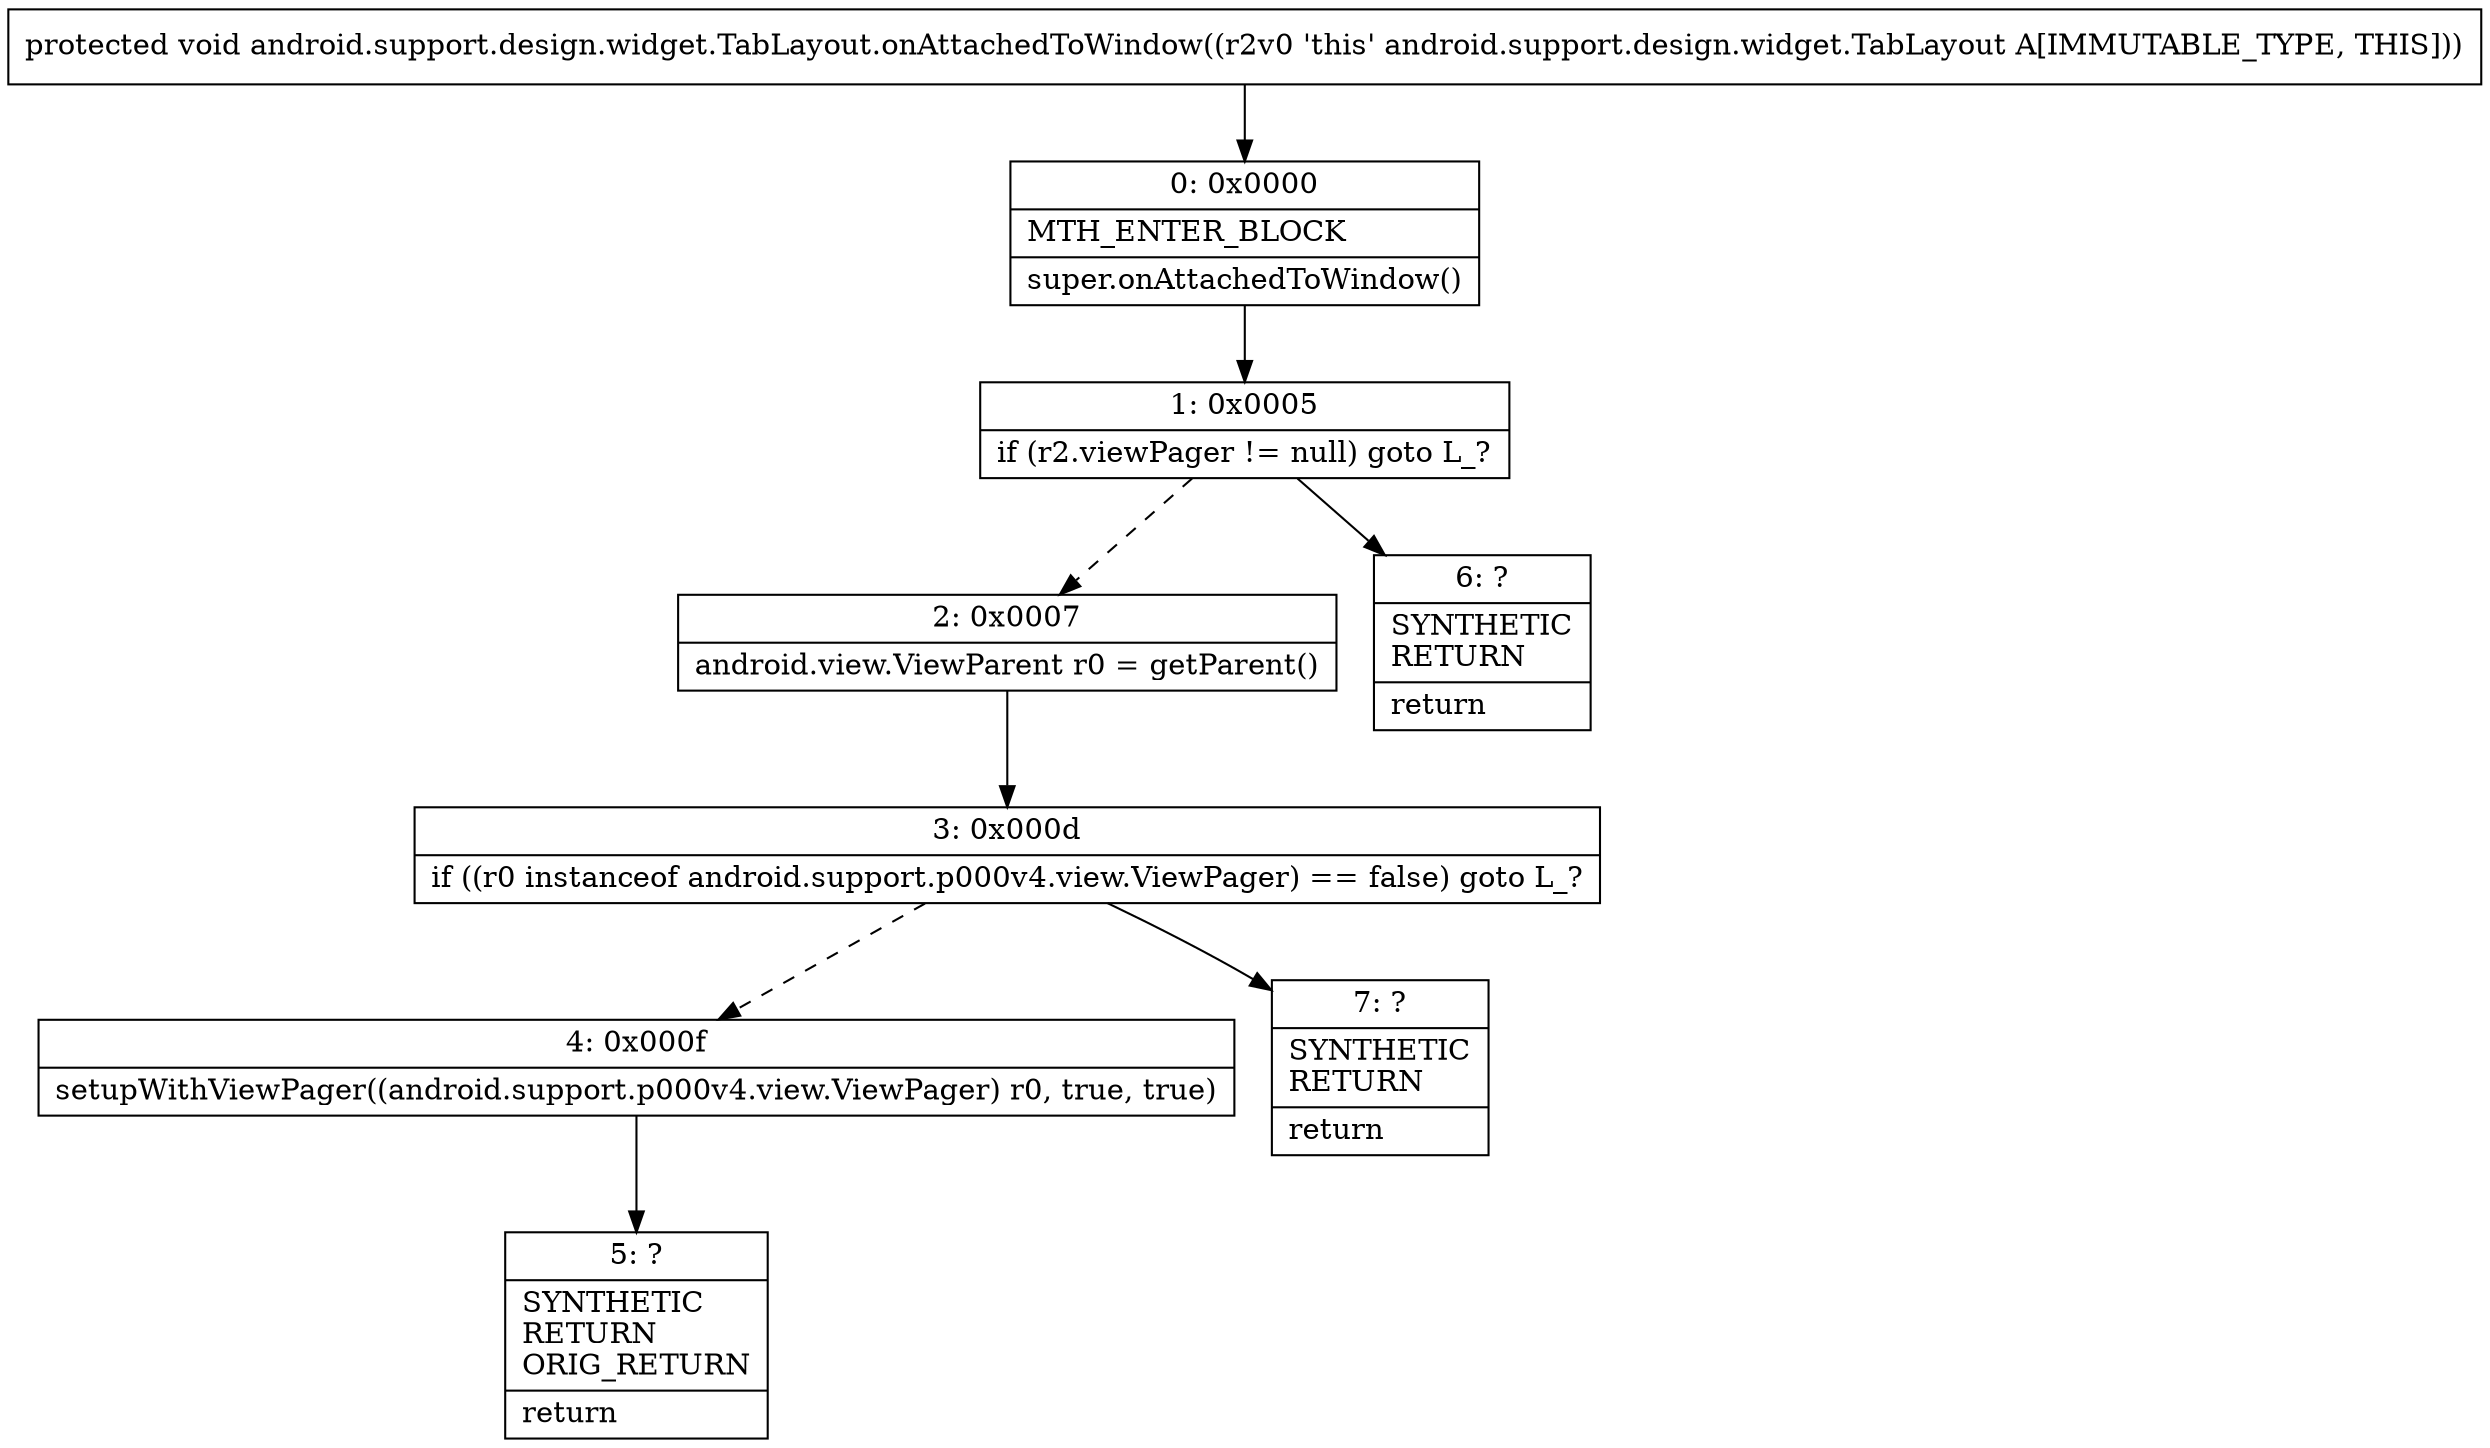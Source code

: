 digraph "CFG forandroid.support.design.widget.TabLayout.onAttachedToWindow()V" {
Node_0 [shape=record,label="{0\:\ 0x0000|MTH_ENTER_BLOCK\l|super.onAttachedToWindow()\l}"];
Node_1 [shape=record,label="{1\:\ 0x0005|if (r2.viewPager != null) goto L_?\l}"];
Node_2 [shape=record,label="{2\:\ 0x0007|android.view.ViewParent r0 = getParent()\l}"];
Node_3 [shape=record,label="{3\:\ 0x000d|if ((r0 instanceof android.support.p000v4.view.ViewPager) == false) goto L_?\l}"];
Node_4 [shape=record,label="{4\:\ 0x000f|setupWithViewPager((android.support.p000v4.view.ViewPager) r0, true, true)\l}"];
Node_5 [shape=record,label="{5\:\ ?|SYNTHETIC\lRETURN\lORIG_RETURN\l|return\l}"];
Node_6 [shape=record,label="{6\:\ ?|SYNTHETIC\lRETURN\l|return\l}"];
Node_7 [shape=record,label="{7\:\ ?|SYNTHETIC\lRETURN\l|return\l}"];
MethodNode[shape=record,label="{protected void android.support.design.widget.TabLayout.onAttachedToWindow((r2v0 'this' android.support.design.widget.TabLayout A[IMMUTABLE_TYPE, THIS])) }"];
MethodNode -> Node_0;
Node_0 -> Node_1;
Node_1 -> Node_2[style=dashed];
Node_1 -> Node_6;
Node_2 -> Node_3;
Node_3 -> Node_4[style=dashed];
Node_3 -> Node_7;
Node_4 -> Node_5;
}

